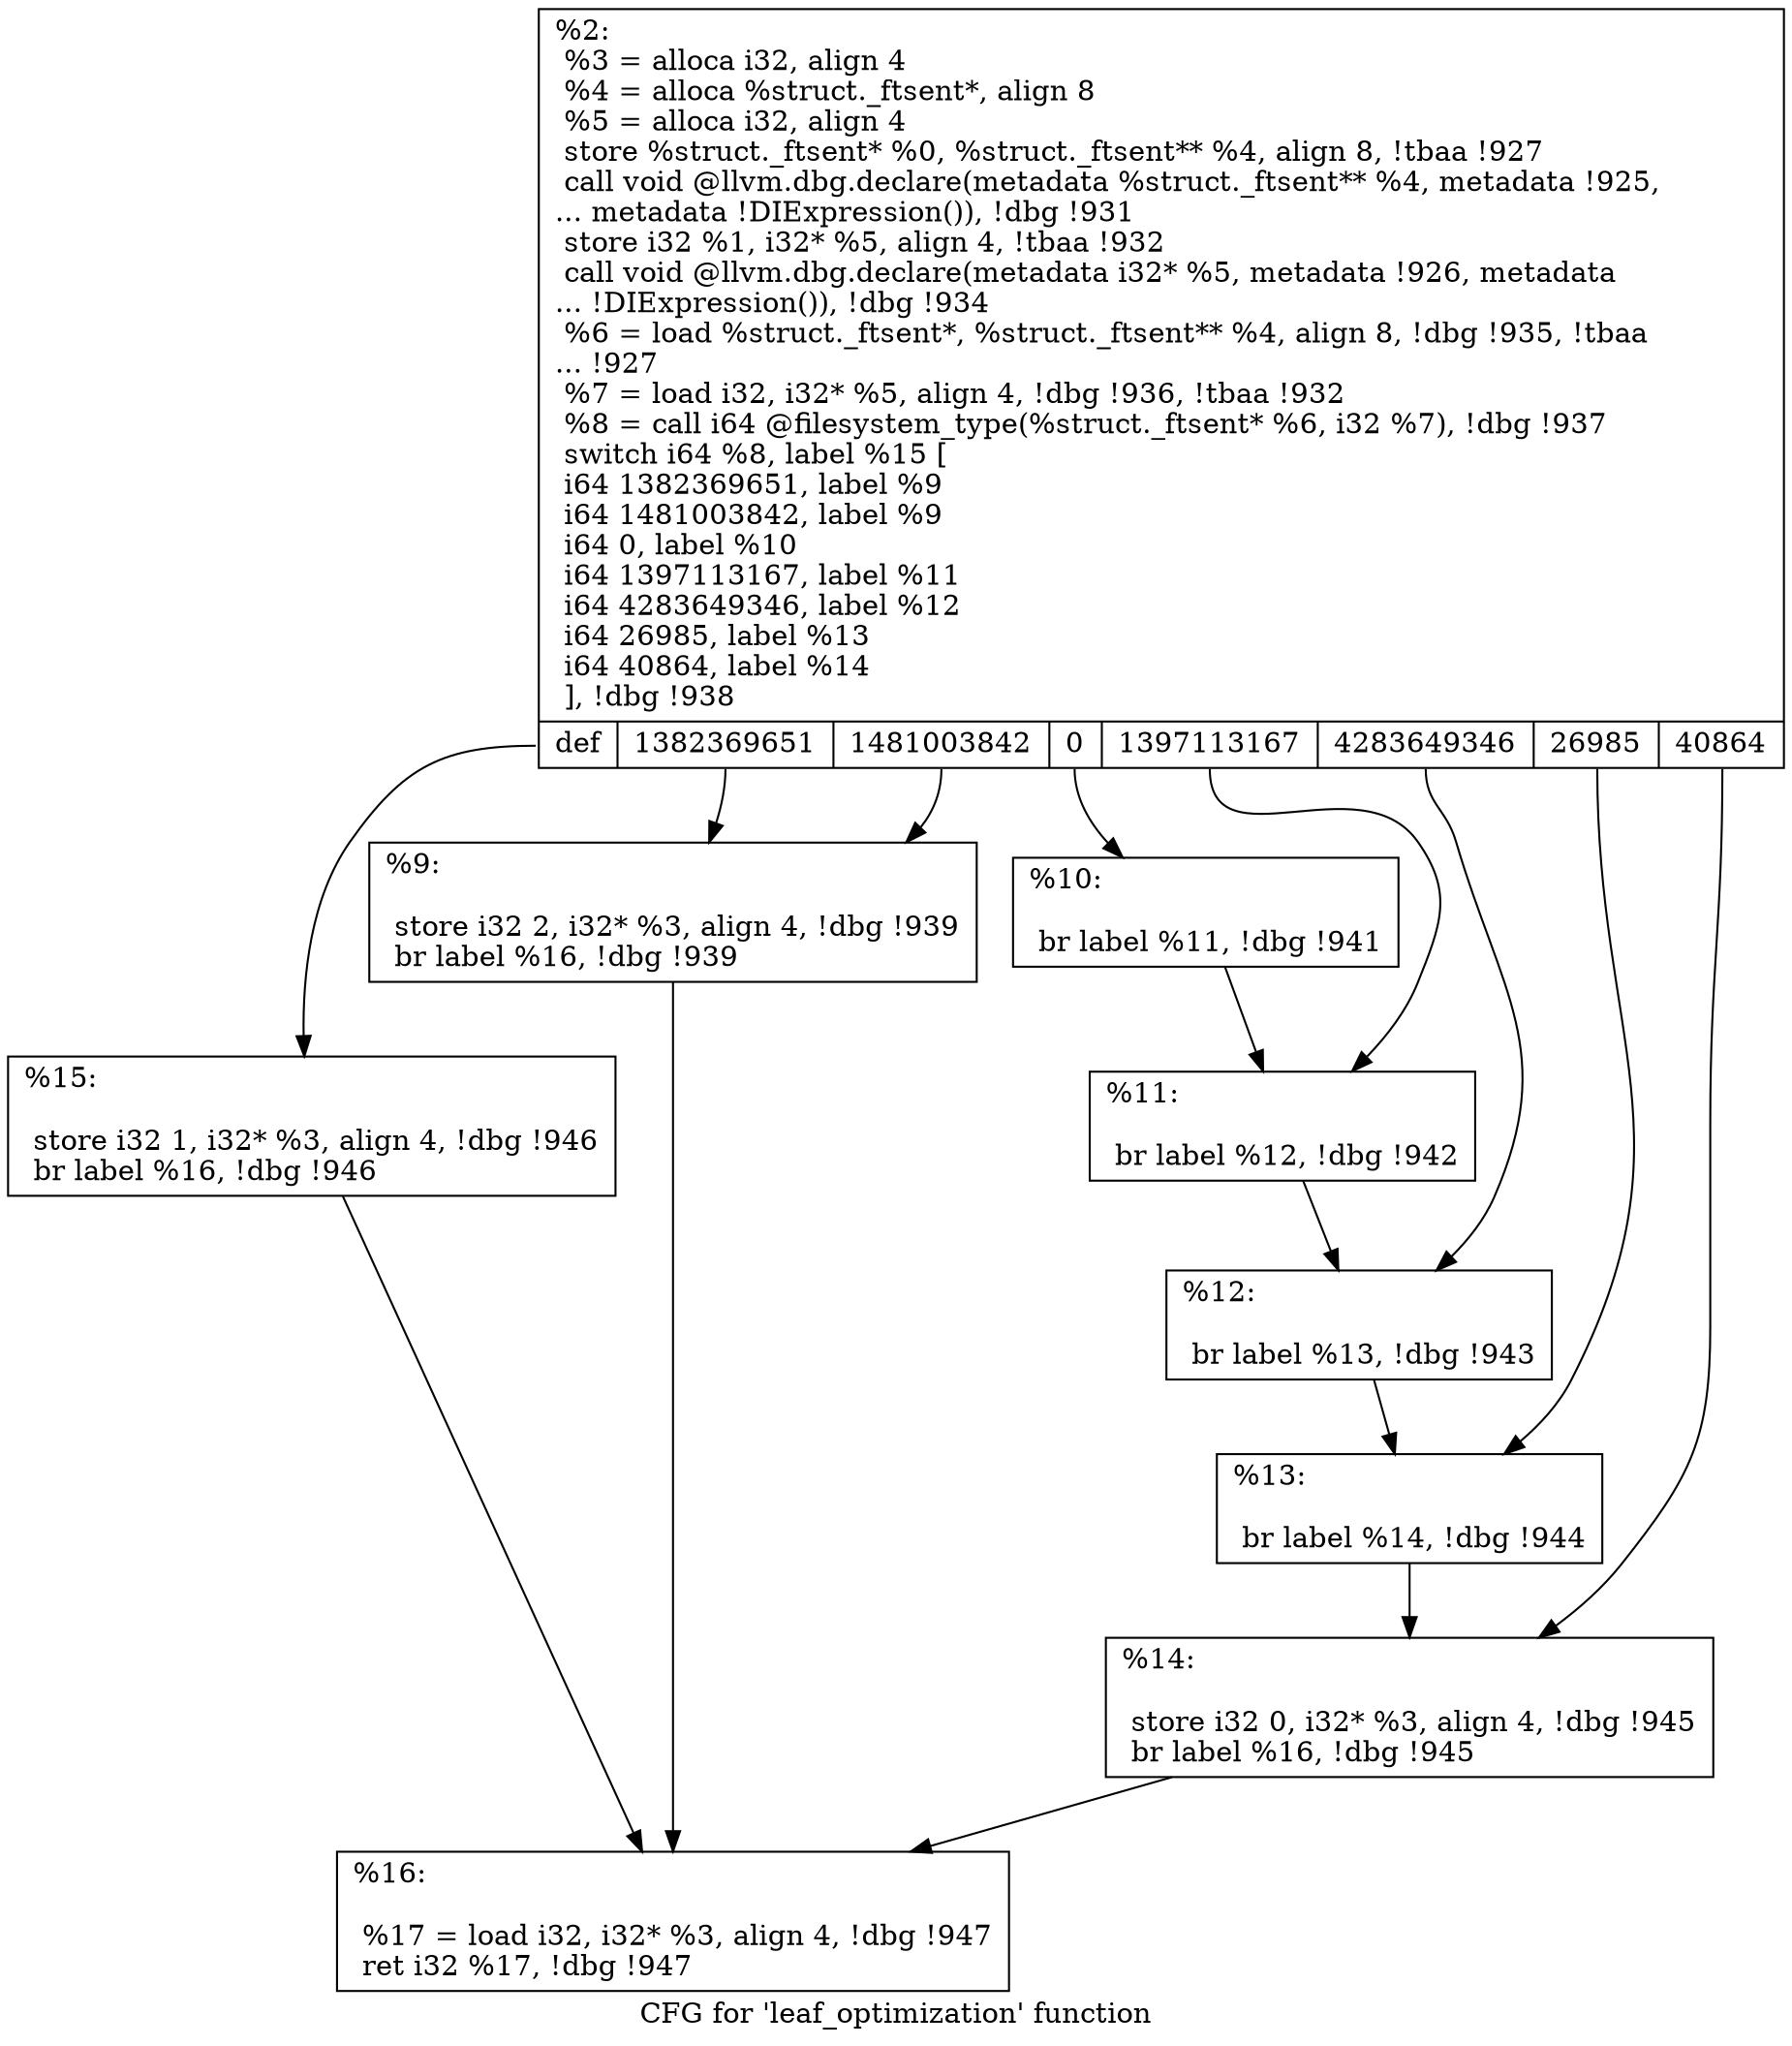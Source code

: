 digraph "CFG for 'leaf_optimization' function" {
	label="CFG for 'leaf_optimization' function";

	Node0x243e180 [shape=record,label="{%2:\l  %3 = alloca i32, align 4\l  %4 = alloca %struct._ftsent*, align 8\l  %5 = alloca i32, align 4\l  store %struct._ftsent* %0, %struct._ftsent** %4, align 8, !tbaa !927\l  call void @llvm.dbg.declare(metadata %struct._ftsent** %4, metadata !925,\l... metadata !DIExpression()), !dbg !931\l  store i32 %1, i32* %5, align 4, !tbaa !932\l  call void @llvm.dbg.declare(metadata i32* %5, metadata !926, metadata\l... !DIExpression()), !dbg !934\l  %6 = load %struct._ftsent*, %struct._ftsent** %4, align 8, !dbg !935, !tbaa\l... !927\l  %7 = load i32, i32* %5, align 4, !dbg !936, !tbaa !932\l  %8 = call i64 @filesystem_type(%struct._ftsent* %6, i32 %7), !dbg !937\l  switch i64 %8, label %15 [\l    i64 1382369651, label %9\l    i64 1481003842, label %9\l    i64 0, label %10\l    i64 1397113167, label %11\l    i64 4283649346, label %12\l    i64 26985, label %13\l    i64 40864, label %14\l  ], !dbg !938\l|{<s0>def|<s1>1382369651|<s2>1481003842|<s3>0|<s4>1397113167|<s5>4283649346|<s6>26985|<s7>40864}}"];
	Node0x243e180:s0 -> Node0x243e3b0;
	Node0x243e180:s1 -> Node0x243e1d0;
	Node0x243e180:s2 -> Node0x243e1d0;
	Node0x243e180:s3 -> Node0x243e220;
	Node0x243e180:s4 -> Node0x243e270;
	Node0x243e180:s5 -> Node0x243e2c0;
	Node0x243e180:s6 -> Node0x243e310;
	Node0x243e180:s7 -> Node0x243e360;
	Node0x243e1d0 [shape=record,label="{%9:\l\l  store i32 2, i32* %3, align 4, !dbg !939\l  br label %16, !dbg !939\l}"];
	Node0x243e1d0 -> Node0x243e400;
	Node0x243e220 [shape=record,label="{%10:\l\l  br label %11, !dbg !941\l}"];
	Node0x243e220 -> Node0x243e270;
	Node0x243e270 [shape=record,label="{%11:\l\l  br label %12, !dbg !942\l}"];
	Node0x243e270 -> Node0x243e2c0;
	Node0x243e2c0 [shape=record,label="{%12:\l\l  br label %13, !dbg !943\l}"];
	Node0x243e2c0 -> Node0x243e310;
	Node0x243e310 [shape=record,label="{%13:\l\l  br label %14, !dbg !944\l}"];
	Node0x243e310 -> Node0x243e360;
	Node0x243e360 [shape=record,label="{%14:\l\l  store i32 0, i32* %3, align 4, !dbg !945\l  br label %16, !dbg !945\l}"];
	Node0x243e360 -> Node0x243e400;
	Node0x243e3b0 [shape=record,label="{%15:\l\l  store i32 1, i32* %3, align 4, !dbg !946\l  br label %16, !dbg !946\l}"];
	Node0x243e3b0 -> Node0x243e400;
	Node0x243e400 [shape=record,label="{%16:\l\l  %17 = load i32, i32* %3, align 4, !dbg !947\l  ret i32 %17, !dbg !947\l}"];
}
